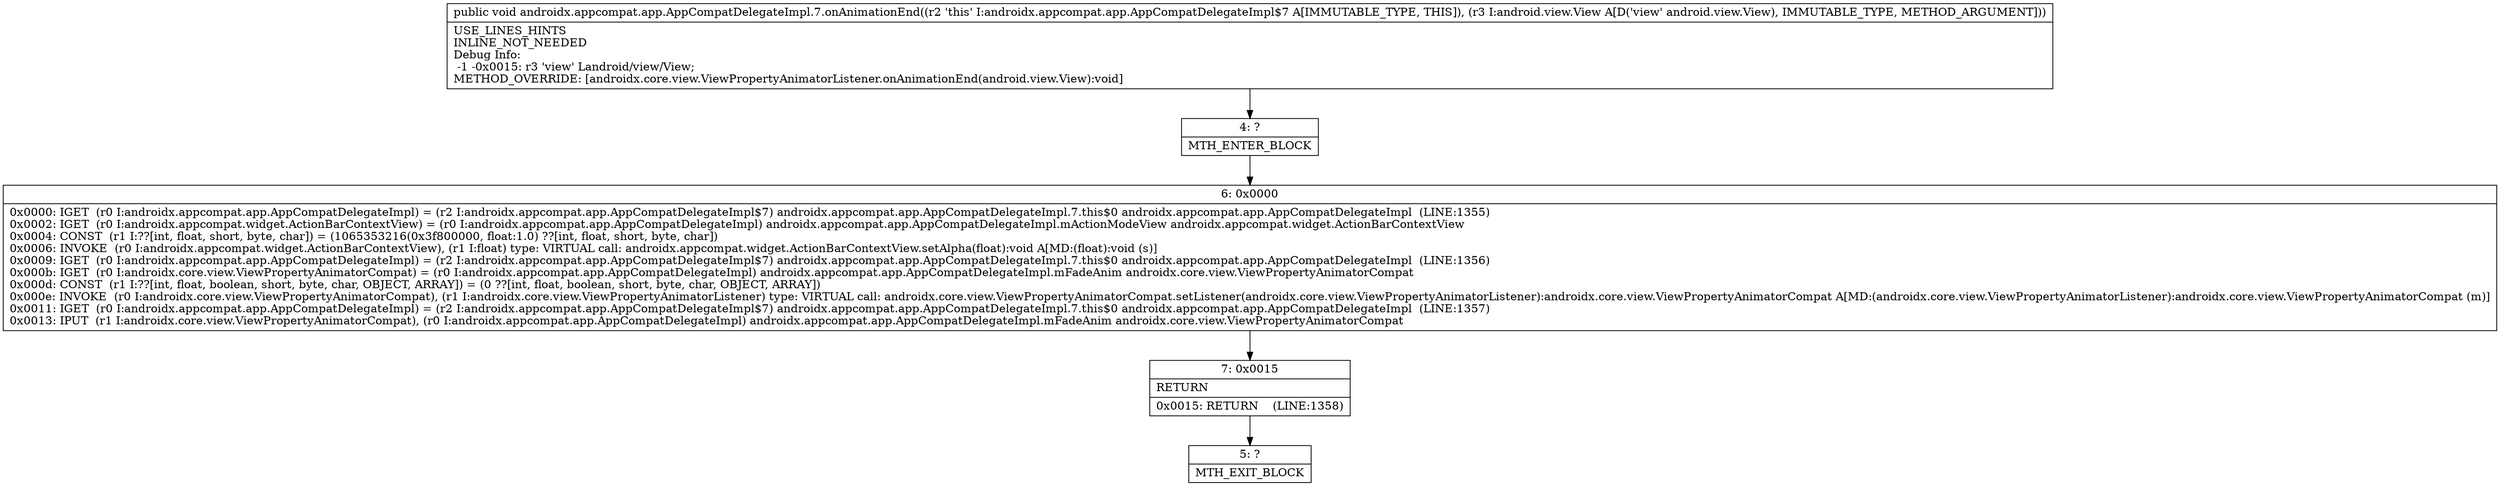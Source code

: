 digraph "CFG forandroidx.appcompat.app.AppCompatDelegateImpl.7.onAnimationEnd(Landroid\/view\/View;)V" {
Node_4 [shape=record,label="{4\:\ ?|MTH_ENTER_BLOCK\l}"];
Node_6 [shape=record,label="{6\:\ 0x0000|0x0000: IGET  (r0 I:androidx.appcompat.app.AppCompatDelegateImpl) = (r2 I:androidx.appcompat.app.AppCompatDelegateImpl$7) androidx.appcompat.app.AppCompatDelegateImpl.7.this$0 androidx.appcompat.app.AppCompatDelegateImpl  (LINE:1355)\l0x0002: IGET  (r0 I:androidx.appcompat.widget.ActionBarContextView) = (r0 I:androidx.appcompat.app.AppCompatDelegateImpl) androidx.appcompat.app.AppCompatDelegateImpl.mActionModeView androidx.appcompat.widget.ActionBarContextView \l0x0004: CONST  (r1 I:??[int, float, short, byte, char]) = (1065353216(0x3f800000, float:1.0) ??[int, float, short, byte, char]) \l0x0006: INVOKE  (r0 I:androidx.appcompat.widget.ActionBarContextView), (r1 I:float) type: VIRTUAL call: androidx.appcompat.widget.ActionBarContextView.setAlpha(float):void A[MD:(float):void (s)]\l0x0009: IGET  (r0 I:androidx.appcompat.app.AppCompatDelegateImpl) = (r2 I:androidx.appcompat.app.AppCompatDelegateImpl$7) androidx.appcompat.app.AppCompatDelegateImpl.7.this$0 androidx.appcompat.app.AppCompatDelegateImpl  (LINE:1356)\l0x000b: IGET  (r0 I:androidx.core.view.ViewPropertyAnimatorCompat) = (r0 I:androidx.appcompat.app.AppCompatDelegateImpl) androidx.appcompat.app.AppCompatDelegateImpl.mFadeAnim androidx.core.view.ViewPropertyAnimatorCompat \l0x000d: CONST  (r1 I:??[int, float, boolean, short, byte, char, OBJECT, ARRAY]) = (0 ??[int, float, boolean, short, byte, char, OBJECT, ARRAY]) \l0x000e: INVOKE  (r0 I:androidx.core.view.ViewPropertyAnimatorCompat), (r1 I:androidx.core.view.ViewPropertyAnimatorListener) type: VIRTUAL call: androidx.core.view.ViewPropertyAnimatorCompat.setListener(androidx.core.view.ViewPropertyAnimatorListener):androidx.core.view.ViewPropertyAnimatorCompat A[MD:(androidx.core.view.ViewPropertyAnimatorListener):androidx.core.view.ViewPropertyAnimatorCompat (m)]\l0x0011: IGET  (r0 I:androidx.appcompat.app.AppCompatDelegateImpl) = (r2 I:androidx.appcompat.app.AppCompatDelegateImpl$7) androidx.appcompat.app.AppCompatDelegateImpl.7.this$0 androidx.appcompat.app.AppCompatDelegateImpl  (LINE:1357)\l0x0013: IPUT  (r1 I:androidx.core.view.ViewPropertyAnimatorCompat), (r0 I:androidx.appcompat.app.AppCompatDelegateImpl) androidx.appcompat.app.AppCompatDelegateImpl.mFadeAnim androidx.core.view.ViewPropertyAnimatorCompat \l}"];
Node_7 [shape=record,label="{7\:\ 0x0015|RETURN\l|0x0015: RETURN    (LINE:1358)\l}"];
Node_5 [shape=record,label="{5\:\ ?|MTH_EXIT_BLOCK\l}"];
MethodNode[shape=record,label="{public void androidx.appcompat.app.AppCompatDelegateImpl.7.onAnimationEnd((r2 'this' I:androidx.appcompat.app.AppCompatDelegateImpl$7 A[IMMUTABLE_TYPE, THIS]), (r3 I:android.view.View A[D('view' android.view.View), IMMUTABLE_TYPE, METHOD_ARGUMENT]))  | USE_LINES_HINTS\lINLINE_NOT_NEEDED\lDebug Info:\l  \-1 \-0x0015: r3 'view' Landroid\/view\/View;\lMETHOD_OVERRIDE: [androidx.core.view.ViewPropertyAnimatorListener.onAnimationEnd(android.view.View):void]\l}"];
MethodNode -> Node_4;Node_4 -> Node_6;
Node_6 -> Node_7;
Node_7 -> Node_5;
}

